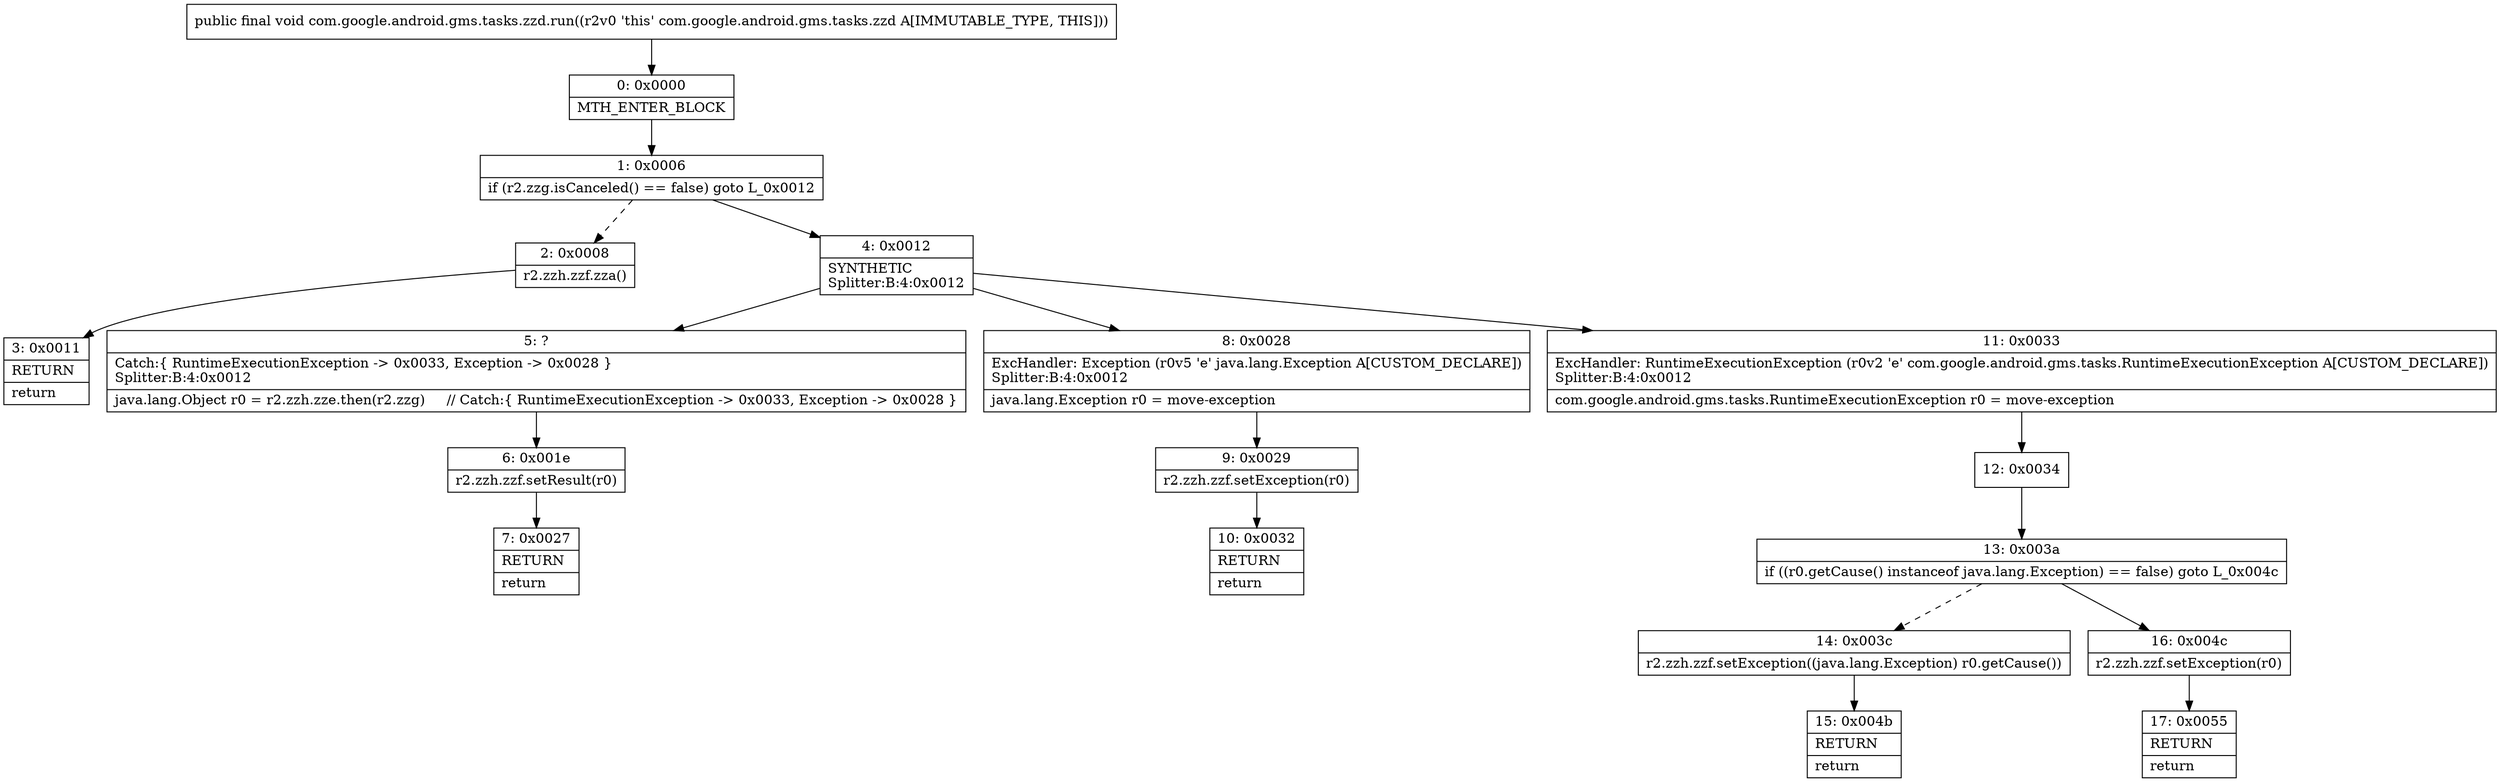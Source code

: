 digraph "CFG forcom.google.android.gms.tasks.zzd.run()V" {
Node_0 [shape=record,label="{0\:\ 0x0000|MTH_ENTER_BLOCK\l}"];
Node_1 [shape=record,label="{1\:\ 0x0006|if (r2.zzg.isCanceled() == false) goto L_0x0012\l}"];
Node_2 [shape=record,label="{2\:\ 0x0008|r2.zzh.zzf.zza()\l}"];
Node_3 [shape=record,label="{3\:\ 0x0011|RETURN\l|return\l}"];
Node_4 [shape=record,label="{4\:\ 0x0012|SYNTHETIC\lSplitter:B:4:0x0012\l}"];
Node_5 [shape=record,label="{5\:\ ?|Catch:\{ RuntimeExecutionException \-\> 0x0033, Exception \-\> 0x0028 \}\lSplitter:B:4:0x0012\l|java.lang.Object r0 = r2.zzh.zze.then(r2.zzg)     \/\/ Catch:\{ RuntimeExecutionException \-\> 0x0033, Exception \-\> 0x0028 \}\l}"];
Node_6 [shape=record,label="{6\:\ 0x001e|r2.zzh.zzf.setResult(r0)\l}"];
Node_7 [shape=record,label="{7\:\ 0x0027|RETURN\l|return\l}"];
Node_8 [shape=record,label="{8\:\ 0x0028|ExcHandler: Exception (r0v5 'e' java.lang.Exception A[CUSTOM_DECLARE])\lSplitter:B:4:0x0012\l|java.lang.Exception r0 = move\-exception\l}"];
Node_9 [shape=record,label="{9\:\ 0x0029|r2.zzh.zzf.setException(r0)\l}"];
Node_10 [shape=record,label="{10\:\ 0x0032|RETURN\l|return\l}"];
Node_11 [shape=record,label="{11\:\ 0x0033|ExcHandler: RuntimeExecutionException (r0v2 'e' com.google.android.gms.tasks.RuntimeExecutionException A[CUSTOM_DECLARE])\lSplitter:B:4:0x0012\l|com.google.android.gms.tasks.RuntimeExecutionException r0 = move\-exception\l}"];
Node_12 [shape=record,label="{12\:\ 0x0034}"];
Node_13 [shape=record,label="{13\:\ 0x003a|if ((r0.getCause() instanceof java.lang.Exception) == false) goto L_0x004c\l}"];
Node_14 [shape=record,label="{14\:\ 0x003c|r2.zzh.zzf.setException((java.lang.Exception) r0.getCause())\l}"];
Node_15 [shape=record,label="{15\:\ 0x004b|RETURN\l|return\l}"];
Node_16 [shape=record,label="{16\:\ 0x004c|r2.zzh.zzf.setException(r0)\l}"];
Node_17 [shape=record,label="{17\:\ 0x0055|RETURN\l|return\l}"];
MethodNode[shape=record,label="{public final void com.google.android.gms.tasks.zzd.run((r2v0 'this' com.google.android.gms.tasks.zzd A[IMMUTABLE_TYPE, THIS])) }"];
MethodNode -> Node_0;
Node_0 -> Node_1;
Node_1 -> Node_2[style=dashed];
Node_1 -> Node_4;
Node_2 -> Node_3;
Node_4 -> Node_5;
Node_4 -> Node_11;
Node_4 -> Node_8;
Node_5 -> Node_6;
Node_6 -> Node_7;
Node_8 -> Node_9;
Node_9 -> Node_10;
Node_11 -> Node_12;
Node_12 -> Node_13;
Node_13 -> Node_14[style=dashed];
Node_13 -> Node_16;
Node_14 -> Node_15;
Node_16 -> Node_17;
}

